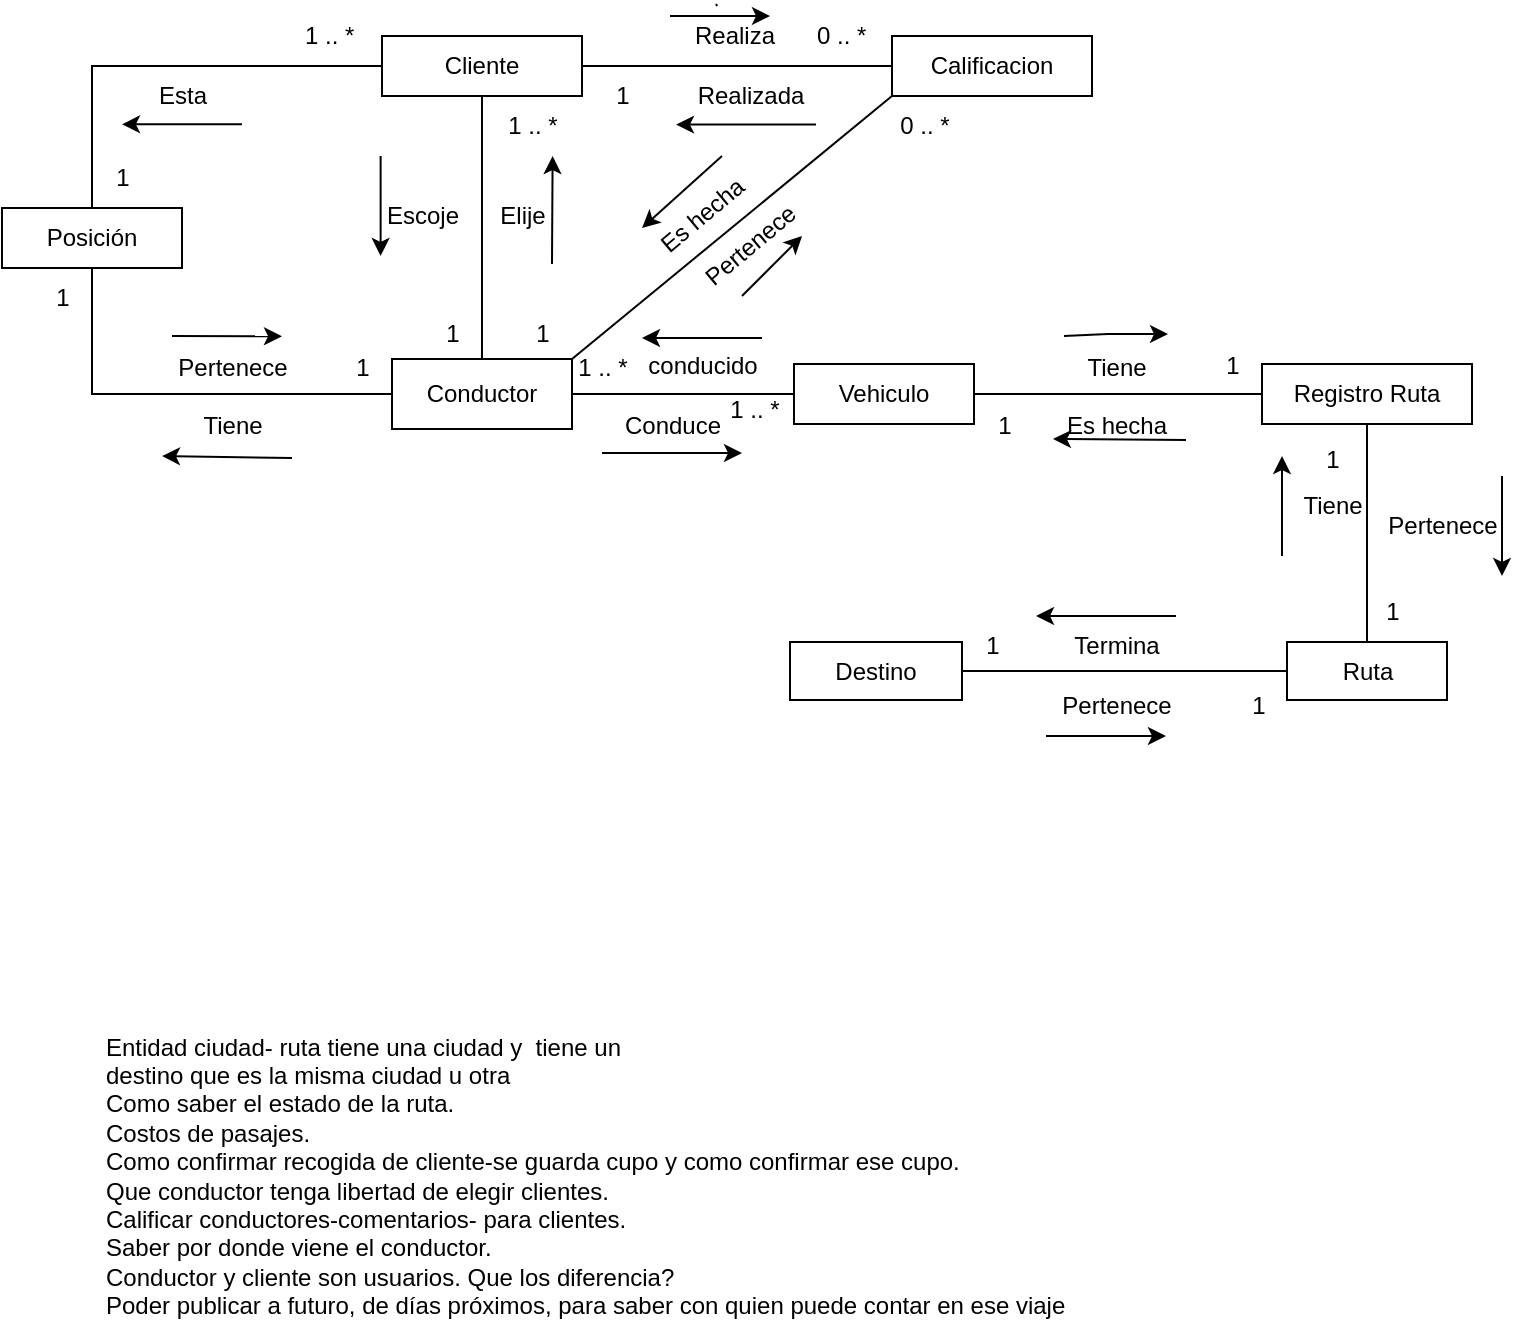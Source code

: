 <mxfile version="20.2.5" type="device"><diagram id="Xx6PjldJtdgnCfnJPi8F" name="Página-1"><mxGraphModel dx="764" dy="310" grid="1" gridSize="10" guides="1" tooltips="1" connect="1" arrows="1" fold="1" page="1" pageScale="1" pageWidth="827" pageHeight="1169" math="0" shadow="0"><root><mxCell id="0"/><mxCell id="1" parent="0"/><mxCell id="fF_S4-vimJrokTLAQpsM-1" value="Ruta" style="rounded=0;whiteSpace=wrap;html=1;" parent="1" vertex="1"><mxGeometry x="642.5" y="343" width="80" height="29" as="geometry"/></mxCell><mxCell id="fF_S4-vimJrokTLAQpsM-2" value="Cliente" style="rounded=0;whiteSpace=wrap;html=1;" parent="1" vertex="1"><mxGeometry x="190" y="40" width="100" height="30" as="geometry"/></mxCell><mxCell id="fF_S4-vimJrokTLAQpsM-3" value="Vehiculo" style="rounded=0;whiteSpace=wrap;html=1;" parent="1" vertex="1"><mxGeometry x="396" y="204" width="90" height="30" as="geometry"/></mxCell><mxCell id="fF_S4-vimJrokTLAQpsM-20" value="Posición" style="rounded=0;whiteSpace=wrap;html=1;" parent="1" vertex="1"><mxGeometry y="126" width="90" height="30" as="geometry"/></mxCell><mxCell id="fF_S4-vimJrokTLAQpsM-27" value="Destino" style="rounded=0;whiteSpace=wrap;html=1;" parent="1" vertex="1"><mxGeometry x="394" y="343" width="86" height="29" as="geometry"/></mxCell><mxCell id="fF_S4-vimJrokTLAQpsM-29" value="Registro Ruta" style="rounded=0;whiteSpace=wrap;html=1;" parent="1" vertex="1"><mxGeometry x="630" y="204" width="105" height="30" as="geometry"/></mxCell><mxCell id="fF_S4-vimJrokTLAQpsM-30" value="Entidad ciudad- ruta tiene una ciudad y&amp;nbsp; tiene un &lt;br&gt;destino que es la misma ciudad u otra&lt;br&gt;&lt;div&gt;Como saber el estado de la ruta.&lt;/div&gt;&lt;div&gt;Costos de pasajes.&lt;/div&gt;&lt;div&gt;Como confirmar recogida de cliente-se guarda cupo y como confirmar ese cupo.&lt;/div&gt;&lt;div&gt;Que conductor tenga libertad de elegir clientes.&lt;/div&gt;&lt;div&gt;Calificar conductores-comentarios- para clientes.&lt;/div&gt;&lt;div&gt;Saber por donde viene el conductor.&lt;/div&gt;&lt;div&gt;Conductor y cliente son usuarios. Que los diferencia?&amp;nbsp;&lt;/div&gt;&lt;div&gt;Poder publicar a futuro, de días próximos, para saber con quien puede contar en ese viaje&lt;br&gt;&lt;/div&gt;" style="text;html=1;align=left;verticalAlign=middle;resizable=0;points=[];autosize=1;strokeColor=none;fillColor=none;" parent="1" vertex="1"><mxGeometry x="50" y="530" width="520" height="160" as="geometry"/></mxCell><mxCell id="itAvlsoP7bmRQQn6Exgt-6" value="1" style="text;html=1;align=center;verticalAlign=middle;resizable=0;points=[];autosize=1;strokeColor=none;fillColor=none;" parent="1" vertex="1"><mxGeometry x="600" y="190" width="30" height="30" as="geometry"/></mxCell><mxCell id="itAvlsoP7bmRQQn6Exgt-7" value="1" style="text;html=1;align=center;verticalAlign=middle;resizable=0;points=[];autosize=1;strokeColor=none;fillColor=none;" parent="1" vertex="1"><mxGeometry x="486" y="220" width="30" height="30" as="geometry"/></mxCell><mxCell id="itAvlsoP7bmRQQn6Exgt-8" value="Tiene" style="text;html=1;align=center;verticalAlign=middle;resizable=0;points=[];autosize=1;strokeColor=none;fillColor=none;" parent="1" vertex="1"><mxGeometry x="532" y="191" width="50" height="30" as="geometry"/></mxCell><mxCell id="itAvlsoP7bmRQQn6Exgt-9" value="Es hecha" style="text;html=1;align=center;verticalAlign=middle;resizable=0;points=[];autosize=1;strokeColor=none;fillColor=none;" parent="1" vertex="1"><mxGeometry x="517" y="220" width="80" height="30" as="geometry"/></mxCell><mxCell id="itAvlsoP7bmRQQn6Exgt-10" value="" style="endArrow=classic;html=1;rounded=0;" parent="1" edge="1"><mxGeometry width="50" height="50" relative="1" as="geometry"><mxPoint x="592" y="242" as="sourcePoint"/><mxPoint x="525.5" y="241.5" as="targetPoint"/></mxGeometry></mxCell><mxCell id="itAvlsoP7bmRQQn6Exgt-13" value="1" style="text;html=1;align=center;verticalAlign=middle;resizable=0;points=[];autosize=1;strokeColor=none;fillColor=none;" parent="1" vertex="1"><mxGeometry x="680" y="313" width="30" height="30" as="geometry"/></mxCell><mxCell id="itAvlsoP7bmRQQn6Exgt-14" value="1" style="text;html=1;align=center;verticalAlign=middle;resizable=0;points=[];autosize=1;strokeColor=none;fillColor=none;" parent="1" vertex="1"><mxGeometry x="650" y="236.5" width="30" height="30" as="geometry"/></mxCell><mxCell id="itAvlsoP7bmRQQn6Exgt-15" value="Pertenece" style="text;html=1;align=center;verticalAlign=middle;resizable=0;points=[];autosize=1;strokeColor=none;fillColor=none;" parent="1" vertex="1"><mxGeometry x="680" y="270" width="80" height="30" as="geometry"/></mxCell><mxCell id="itAvlsoP7bmRQQn6Exgt-16" value="" style="endArrow=classic;html=1;rounded=0;" parent="1" edge="1"><mxGeometry width="50" height="50" relative="1" as="geometry"><mxPoint x="531" y="190" as="sourcePoint"/><mxPoint x="583" y="189" as="targetPoint"/><Array as="points"><mxPoint x="553" y="189"/></Array></mxGeometry></mxCell><mxCell id="itAvlsoP7bmRQQn6Exgt-18" value="Tiene" style="text;html=1;align=center;verticalAlign=middle;resizable=0;points=[];autosize=1;strokeColor=none;fillColor=none;" parent="1" vertex="1"><mxGeometry x="640" y="260" width="50" height="30" as="geometry"/></mxCell><mxCell id="itAvlsoP7bmRQQn6Exgt-19" value="" style="endArrow=classic;html=1;rounded=0;" parent="1" edge="1"><mxGeometry width="50" height="50" relative="1" as="geometry"><mxPoint x="640" y="300" as="sourcePoint"/><mxPoint x="640" y="250" as="targetPoint"/></mxGeometry></mxCell><mxCell id="itAvlsoP7bmRQQn6Exgt-20" value="1" style="text;html=1;align=center;verticalAlign=middle;resizable=0;points=[];autosize=1;strokeColor=none;fillColor=none;" parent="1" vertex="1"><mxGeometry x="612.5" y="360" width="30" height="30" as="geometry"/></mxCell><mxCell id="itAvlsoP7bmRQQn6Exgt-21" value="1" style="text;html=1;align=center;verticalAlign=middle;resizable=0;points=[];autosize=1;strokeColor=none;fillColor=none;" parent="1" vertex="1"><mxGeometry x="480" y="330" width="30" height="30" as="geometry"/></mxCell><mxCell id="itAvlsoP7bmRQQn6Exgt-22" value="Termina" style="text;html=1;align=center;verticalAlign=middle;resizable=0;points=[];autosize=1;strokeColor=none;fillColor=none;" parent="1" vertex="1"><mxGeometry x="522" y="330" width="70" height="30" as="geometry"/></mxCell><mxCell id="itAvlsoP7bmRQQn6Exgt-23" value="Pertenece" style="text;html=1;align=center;verticalAlign=middle;resizable=0;points=[];autosize=1;strokeColor=none;fillColor=none;" parent="1" vertex="1"><mxGeometry x="517" y="360" width="80" height="30" as="geometry"/></mxCell><mxCell id="itAvlsoP7bmRQQn6Exgt-27" value="" style="endArrow=classic;html=1;rounded=0;" parent="1" edge="1"><mxGeometry width="50" height="50" relative="1" as="geometry"><mxPoint x="750" y="260" as="sourcePoint"/><mxPoint x="750" y="310" as="targetPoint"/></mxGeometry></mxCell><mxCell id="itAvlsoP7bmRQQn6Exgt-28" value="" style="endArrow=classic;html=1;rounded=0;" parent="1" edge="1"><mxGeometry width="50" height="50" relative="1" as="geometry"><mxPoint x="522" y="390" as="sourcePoint"/><mxPoint x="582" y="390" as="targetPoint"/></mxGeometry></mxCell><mxCell id="itAvlsoP7bmRQQn6Exgt-46" value="Calificacion" style="rounded=0;whiteSpace=wrap;html=1;" parent="1" vertex="1"><mxGeometry x="445" y="40" width="100" height="30" as="geometry"/></mxCell><mxCell id="4lGTHoXwKW3-P7aR5Anh-1" value="Conductor" style="rounded=0;whiteSpace=wrap;html=1;" vertex="1" parent="1"><mxGeometry x="195" y="201.5" width="90" height="35" as="geometry"/></mxCell><mxCell id="4lGTHoXwKW3-P7aR5Anh-2" value="" style="endArrow=none;html=1;rounded=0;entryX=0.5;entryY=0;entryDx=0;entryDy=0;exitX=0;exitY=0.5;exitDx=0;exitDy=0;" edge="1" parent="1" source="fF_S4-vimJrokTLAQpsM-2" target="fF_S4-vimJrokTLAQpsM-20"><mxGeometry width="50" height="50" relative="1" as="geometry"><mxPoint x="155" y="55" as="sourcePoint"/><mxPoint x="100" y="220" as="targetPoint"/><Array as="points"><mxPoint x="45" y="55"/></Array></mxGeometry></mxCell><mxCell id="4lGTHoXwKW3-P7aR5Anh-3" value="" style="endArrow=none;html=1;rounded=0;entryX=0.5;entryY=1;entryDx=0;entryDy=0;exitX=0;exitY=0.5;exitDx=0;exitDy=0;" edge="1" parent="1" source="4lGTHoXwKW3-P7aR5Anh-1" target="fF_S4-vimJrokTLAQpsM-20"><mxGeometry width="50" height="50" relative="1" as="geometry"><mxPoint x="50" y="286.5" as="sourcePoint"/><mxPoint x="100" y="236.5" as="targetPoint"/><Array as="points"><mxPoint x="45" y="219"/></Array></mxGeometry></mxCell><mxCell id="4lGTHoXwKW3-P7aR5Anh-4" value="" style="endArrow=none;html=1;rounded=0;entryX=0;entryY=0.5;entryDx=0;entryDy=0;exitX=1;exitY=0.5;exitDx=0;exitDy=0;" edge="1" parent="1" source="fF_S4-vimJrokTLAQpsM-2" target="itAvlsoP7bmRQQn6Exgt-46"><mxGeometry width="50" height="50" relative="1" as="geometry"><mxPoint x="320" y="140" as="sourcePoint"/><mxPoint x="370" y="90" as="targetPoint"/></mxGeometry></mxCell><mxCell id="4lGTHoXwKW3-P7aR5Anh-5" value="0 .. *&amp;nbsp;" style="text;html=1;align=center;verticalAlign=middle;resizable=0;points=[];autosize=1;strokeColor=none;fillColor=none;" vertex="1" parent="1"><mxGeometry x="396" y="25" width="50" height="30" as="geometry"/></mxCell><mxCell id="4lGTHoXwKW3-P7aR5Anh-8" value="Realizada" style="text;html=1;align=center;verticalAlign=middle;resizable=0;points=[];autosize=1;strokeColor=none;fillColor=none;" vertex="1" parent="1"><mxGeometry x="334" y="55" width="80" height="30" as="geometry"/></mxCell><mxCell id="4lGTHoXwKW3-P7aR5Anh-9" value="1" style="text;html=1;align=center;verticalAlign=middle;resizable=0;points=[];autosize=1;strokeColor=none;fillColor=none;" vertex="1" parent="1"><mxGeometry x="295" y="55" width="30" height="30" as="geometry"/></mxCell><mxCell id="4lGTHoXwKW3-P7aR5Anh-10" value="" style="endArrow=classic;html=1;rounded=0;" edge="1" parent="1"><mxGeometry width="50" height="50" relative="1" as="geometry"><mxPoint x="407" y="84.31" as="sourcePoint"/><mxPoint x="337" y="84.31" as="targetPoint"/></mxGeometry></mxCell><mxCell id="4lGTHoXwKW3-P7aR5Anh-11" value="" style="endArrow=none;html=1;rounded=0;entryX=0;entryY=0.5;entryDx=0;entryDy=0;exitX=1;exitY=0.5;exitDx=0;exitDy=0;" edge="1" parent="1" source="4lGTHoXwKW3-P7aR5Anh-1" target="fF_S4-vimJrokTLAQpsM-3"><mxGeometry width="50" height="50" relative="1" as="geometry"><mxPoint x="310" y="300" as="sourcePoint"/><mxPoint x="360" y="250" as="targetPoint"/></mxGeometry></mxCell><mxCell id="4lGTHoXwKW3-P7aR5Anh-12" value="1 .. *&amp;nbsp;" style="text;html=1;align=center;verticalAlign=middle;resizable=0;points=[];autosize=1;strokeColor=none;fillColor=none;" vertex="1" parent="1"><mxGeometry x="140" y="25" width="50" height="30" as="geometry"/></mxCell><mxCell id="4lGTHoXwKW3-P7aR5Anh-13" value="1" style="text;html=1;align=center;verticalAlign=middle;resizable=0;points=[];autosize=1;strokeColor=none;fillColor=none;" vertex="1" parent="1"><mxGeometry x="45" y="96" width="30" height="30" as="geometry"/></mxCell><mxCell id="4lGTHoXwKW3-P7aR5Anh-14" value="1" style="text;html=1;align=center;verticalAlign=middle;resizable=0;points=[];autosize=1;strokeColor=none;fillColor=none;" vertex="1" parent="1"><mxGeometry x="165" y="191" width="30" height="30" as="geometry"/></mxCell><mxCell id="4lGTHoXwKW3-P7aR5Anh-15" value="1" style="text;html=1;align=center;verticalAlign=middle;resizable=0;points=[];autosize=1;strokeColor=none;fillColor=none;" vertex="1" parent="1"><mxGeometry x="15" y="156" width="30" height="30" as="geometry"/></mxCell><mxCell id="4lGTHoXwKW3-P7aR5Anh-16" value="Pertenece" style="text;html=1;align=center;verticalAlign=middle;resizable=0;points=[];autosize=1;strokeColor=none;fillColor=none;" vertex="1" parent="1"><mxGeometry x="75" y="191" width="80" height="30" as="geometry"/></mxCell><mxCell id="4lGTHoXwKW3-P7aR5Anh-17" value="Esta" style="text;html=1;align=center;verticalAlign=middle;resizable=0;points=[];autosize=1;strokeColor=none;fillColor=none;" vertex="1" parent="1"><mxGeometry x="65" y="55" width="50" height="30" as="geometry"/></mxCell><mxCell id="4lGTHoXwKW3-P7aR5Anh-18" value="" style="endArrow=classic;html=1;rounded=0;" edge="1" parent="1"><mxGeometry width="50" height="50" relative="1" as="geometry"><mxPoint x="85" y="190" as="sourcePoint"/><mxPoint x="140" y="190.17" as="targetPoint"/></mxGeometry></mxCell><mxCell id="4lGTHoXwKW3-P7aR5Anh-19" value="" style="endArrow=classic;html=1;rounded=0;" edge="1" parent="1"><mxGeometry width="50" height="50" relative="1" as="geometry"><mxPoint x="120" y="84.17" as="sourcePoint"/><mxPoint x="60" y="84.17" as="targetPoint"/></mxGeometry></mxCell><mxCell id="4lGTHoXwKW3-P7aR5Anh-20" value="Tiene" style="text;html=1;align=center;verticalAlign=middle;resizable=0;points=[];autosize=1;strokeColor=none;fillColor=none;" vertex="1" parent="1"><mxGeometry x="90" y="220" width="50" height="30" as="geometry"/></mxCell><mxCell id="4lGTHoXwKW3-P7aR5Anh-21" value="" style="endArrow=classic;html=1;rounded=0;exitX=1.1;exitY=1.033;exitDx=0;exitDy=0;exitPerimeter=0;" edge="1" parent="1" source="4lGTHoXwKW3-P7aR5Anh-20"><mxGeometry width="50" height="50" relative="1" as="geometry"><mxPoint x="100" y="340" as="sourcePoint"/><mxPoint x="80" y="250" as="targetPoint"/></mxGeometry></mxCell><mxCell id="4lGTHoXwKW3-P7aR5Anh-30" value="1 .. *" style="text;html=1;align=center;verticalAlign=middle;resizable=0;points=[];autosize=1;strokeColor=none;fillColor=none;" vertex="1" parent="1"><mxGeometry x="351" y="211.5" width="50" height="30" as="geometry"/></mxCell><mxCell id="4lGTHoXwKW3-P7aR5Anh-31" value="Conduce" style="text;html=1;align=center;verticalAlign=middle;resizable=0;points=[];autosize=1;strokeColor=none;fillColor=none;" vertex="1" parent="1"><mxGeometry x="300" y="220" width="70" height="30" as="geometry"/></mxCell><mxCell id="4lGTHoXwKW3-P7aR5Anh-32" value="" style="endArrow=classic;html=1;rounded=0;" edge="1" parent="1"><mxGeometry width="50" height="50" relative="1" as="geometry"><mxPoint x="300" y="248.5" as="sourcePoint"/><mxPoint x="370" y="248.5" as="targetPoint"/></mxGeometry></mxCell><mxCell id="4lGTHoXwKW3-P7aR5Anh-33" value="conducido" style="text;html=1;align=center;verticalAlign=middle;resizable=0;points=[];autosize=1;strokeColor=none;fillColor=none;" vertex="1" parent="1"><mxGeometry x="310" y="190" width="80" height="30" as="geometry"/></mxCell><mxCell id="4lGTHoXwKW3-P7aR5Anh-34" value="1 .. *" style="text;html=1;align=center;verticalAlign=middle;resizable=0;points=[];autosize=1;strokeColor=none;fillColor=none;" vertex="1" parent="1"><mxGeometry x="275" y="191" width="50" height="30" as="geometry"/></mxCell><mxCell id="4lGTHoXwKW3-P7aR5Anh-35" value="" style="endArrow=classic;html=1;rounded=0;" edge="1" parent="1"><mxGeometry width="50" height="50" relative="1" as="geometry"><mxPoint x="380" y="191" as="sourcePoint"/><mxPoint x="320" y="191" as="targetPoint"/></mxGeometry></mxCell><mxCell id="4lGTHoXwKW3-P7aR5Anh-36" value="" style="endArrow=none;html=1;rounded=0;entryX=0;entryY=0.5;entryDx=0;entryDy=0;exitX=1;exitY=0.5;exitDx=0;exitDy=0;" edge="1" parent="1" source="fF_S4-vimJrokTLAQpsM-3" target="fF_S4-vimJrokTLAQpsM-29"><mxGeometry width="50" height="50" relative="1" as="geometry"><mxPoint x="520" y="250" as="sourcePoint"/><mxPoint x="570" y="200" as="targetPoint"/></mxGeometry></mxCell><mxCell id="4lGTHoXwKW3-P7aR5Anh-37" value="" style="endArrow=none;html=1;rounded=0;entryX=0.5;entryY=1;entryDx=0;entryDy=0;exitX=0.5;exitY=0;exitDx=0;exitDy=0;" edge="1" parent="1" source="fF_S4-vimJrokTLAQpsM-1" target="fF_S4-vimJrokTLAQpsM-29"><mxGeometry width="50" height="50" relative="1" as="geometry"><mxPoint x="710" y="440" as="sourcePoint"/><mxPoint x="760" y="390" as="targetPoint"/></mxGeometry></mxCell><mxCell id="4lGTHoXwKW3-P7aR5Anh-38" value="" style="endArrow=none;html=1;rounded=0;entryX=0;entryY=0.5;entryDx=0;entryDy=0;exitX=1;exitY=0.5;exitDx=0;exitDy=0;" edge="1" parent="1" source="fF_S4-vimJrokTLAQpsM-27" target="fF_S4-vimJrokTLAQpsM-1"><mxGeometry width="50" height="50" relative="1" as="geometry"><mxPoint x="280" y="420" as="sourcePoint"/><mxPoint x="330" y="370" as="targetPoint"/></mxGeometry></mxCell><mxCell id="4lGTHoXwKW3-P7aR5Anh-39" value="" style="endArrow=classic;html=1;rounded=0;" edge="1" parent="1"><mxGeometry width="50" height="50" relative="1" as="geometry"><mxPoint x="587" y="330" as="sourcePoint"/><mxPoint x="517" y="330" as="targetPoint"/></mxGeometry></mxCell><mxCell id="4lGTHoXwKW3-P7aR5Anh-6" value="Realiza" style="text;html=1;align=center;verticalAlign=middle;resizable=0;points=[];autosize=1;strokeColor=none;fillColor=none;" vertex="1" parent="1"><mxGeometry x="336" y="25" width="60" height="30" as="geometry"/></mxCell><mxCell id="4lGTHoXwKW3-P7aR5Anh-40" value="" style="endArrow=none;html=1;rounded=0;" edge="1" parent="1" target="4lGTHoXwKW3-P7aR5Anh-6"><mxGeometry width="50" height="50" relative="1" as="geometry"><mxPoint x="357" y="24" as="sourcePoint"/><mxPoint x="407" y="24" as="targetPoint"/></mxGeometry></mxCell><mxCell id="4lGTHoXwKW3-P7aR5Anh-41" value="" style="endArrow=classic;html=1;rounded=0;" edge="1" parent="1"><mxGeometry width="50" height="50" relative="1" as="geometry"><mxPoint x="334" y="30" as="sourcePoint"/><mxPoint x="384" y="30" as="targetPoint"/></mxGeometry></mxCell><mxCell id="4lGTHoXwKW3-P7aR5Anh-42" value="" style="endArrow=none;html=1;rounded=0;entryX=0.5;entryY=1;entryDx=0;entryDy=0;exitX=0.5;exitY=0;exitDx=0;exitDy=0;" edge="1" parent="1" source="4lGTHoXwKW3-P7aR5Anh-1" target="fF_S4-vimJrokTLAQpsM-2"><mxGeometry width="50" height="50" relative="1" as="geometry"><mxPoint x="210" y="160" as="sourcePoint"/><mxPoint x="260" y="110" as="targetPoint"/></mxGeometry></mxCell><mxCell id="4lGTHoXwKW3-P7aR5Anh-43" value="1" style="text;html=1;align=center;verticalAlign=middle;resizable=0;points=[];autosize=1;strokeColor=none;fillColor=none;" vertex="1" parent="1"><mxGeometry x="210" y="174" width="30" height="30" as="geometry"/></mxCell><mxCell id="4lGTHoXwKW3-P7aR5Anh-46" value="1 .. *" style="text;html=1;align=center;verticalAlign=middle;resizable=0;points=[];autosize=1;strokeColor=none;fillColor=none;" vertex="1" parent="1"><mxGeometry x="240" y="70" width="50" height="30" as="geometry"/></mxCell><mxCell id="4lGTHoXwKW3-P7aR5Anh-47" value="Escoje" style="text;html=1;align=center;verticalAlign=middle;resizable=0;points=[];autosize=1;strokeColor=none;fillColor=none;" vertex="1" parent="1"><mxGeometry x="180" y="115" width="60" height="30" as="geometry"/></mxCell><mxCell id="4lGTHoXwKW3-P7aR5Anh-48" value="Elije" style="text;html=1;align=center;verticalAlign=middle;resizable=0;points=[];autosize=1;strokeColor=none;fillColor=none;" vertex="1" parent="1"><mxGeometry x="235" y="115" width="50" height="30" as="geometry"/></mxCell><mxCell id="4lGTHoXwKW3-P7aR5Anh-49" value="" style="endArrow=none;html=1;rounded=0;entryX=0;entryY=1;entryDx=0;entryDy=0;exitX=1;exitY=0;exitDx=0;exitDy=0;" edge="1" parent="1" source="4lGTHoXwKW3-P7aR5Anh-1" target="itAvlsoP7bmRQQn6Exgt-46"><mxGeometry width="50" height="50" relative="1" as="geometry"><mxPoint x="240" y="380" as="sourcePoint"/><mxPoint x="290" y="330" as="targetPoint"/></mxGeometry></mxCell><mxCell id="4lGTHoXwKW3-P7aR5Anh-50" value="Es hecha" style="text;html=1;align=center;verticalAlign=middle;resizable=0;points=[];autosize=1;strokeColor=none;fillColor=none;rotation=-40;" vertex="1" parent="1"><mxGeometry x="310" y="115" width="80" height="30" as="geometry"/></mxCell><mxCell id="4lGTHoXwKW3-P7aR5Anh-51" value="Pertenece" style="text;html=1;align=center;verticalAlign=middle;resizable=0;points=[];autosize=1;strokeColor=none;fillColor=none;rotation=-40;" vertex="1" parent="1"><mxGeometry x="334" y="130" width="80" height="30" as="geometry"/></mxCell><mxCell id="4lGTHoXwKW3-P7aR5Anh-52" value="" style="endArrow=classic;html=1;rounded=0;" edge="1" parent="1"><mxGeometry width="50" height="50" relative="1" as="geometry"><mxPoint x="370" y="170" as="sourcePoint"/><mxPoint x="400" y="140" as="targetPoint"/></mxGeometry></mxCell><mxCell id="4lGTHoXwKW3-P7aR5Anh-53" value="0 .. *" style="text;html=1;align=center;verticalAlign=middle;resizable=0;points=[];autosize=1;strokeColor=none;fillColor=none;" vertex="1" parent="1"><mxGeometry x="436" y="70" width="50" height="30" as="geometry"/></mxCell><mxCell id="4lGTHoXwKW3-P7aR5Anh-54" value="1" style="text;html=1;align=center;verticalAlign=middle;resizable=0;points=[];autosize=1;strokeColor=none;fillColor=none;" vertex="1" parent="1"><mxGeometry x="255" y="174" width="30" height="30" as="geometry"/></mxCell><mxCell id="4lGTHoXwKW3-P7aR5Anh-55" value="" style="endArrow=classic;html=1;rounded=0;" edge="1" parent="1"><mxGeometry width="50" height="50" relative="1" as="geometry"><mxPoint x="189.31" y="100" as="sourcePoint"/><mxPoint x="189.31" y="150" as="targetPoint"/></mxGeometry></mxCell><mxCell id="4lGTHoXwKW3-P7aR5Anh-56" value="" style="endArrow=classic;html=1;rounded=0;" edge="1" parent="1"><mxGeometry width="50" height="50" relative="1" as="geometry"><mxPoint x="275" y="154" as="sourcePoint"/><mxPoint x="275.31" y="100" as="targetPoint"/></mxGeometry></mxCell><mxCell id="4lGTHoXwKW3-P7aR5Anh-58" value="" style="endArrow=classic;html=1;rounded=0;" edge="1" parent="1"><mxGeometry width="50" height="50" relative="1" as="geometry"><mxPoint x="360" y="100" as="sourcePoint"/><mxPoint x="320" y="136" as="targetPoint"/></mxGeometry></mxCell></root></mxGraphModel></diagram></mxfile>